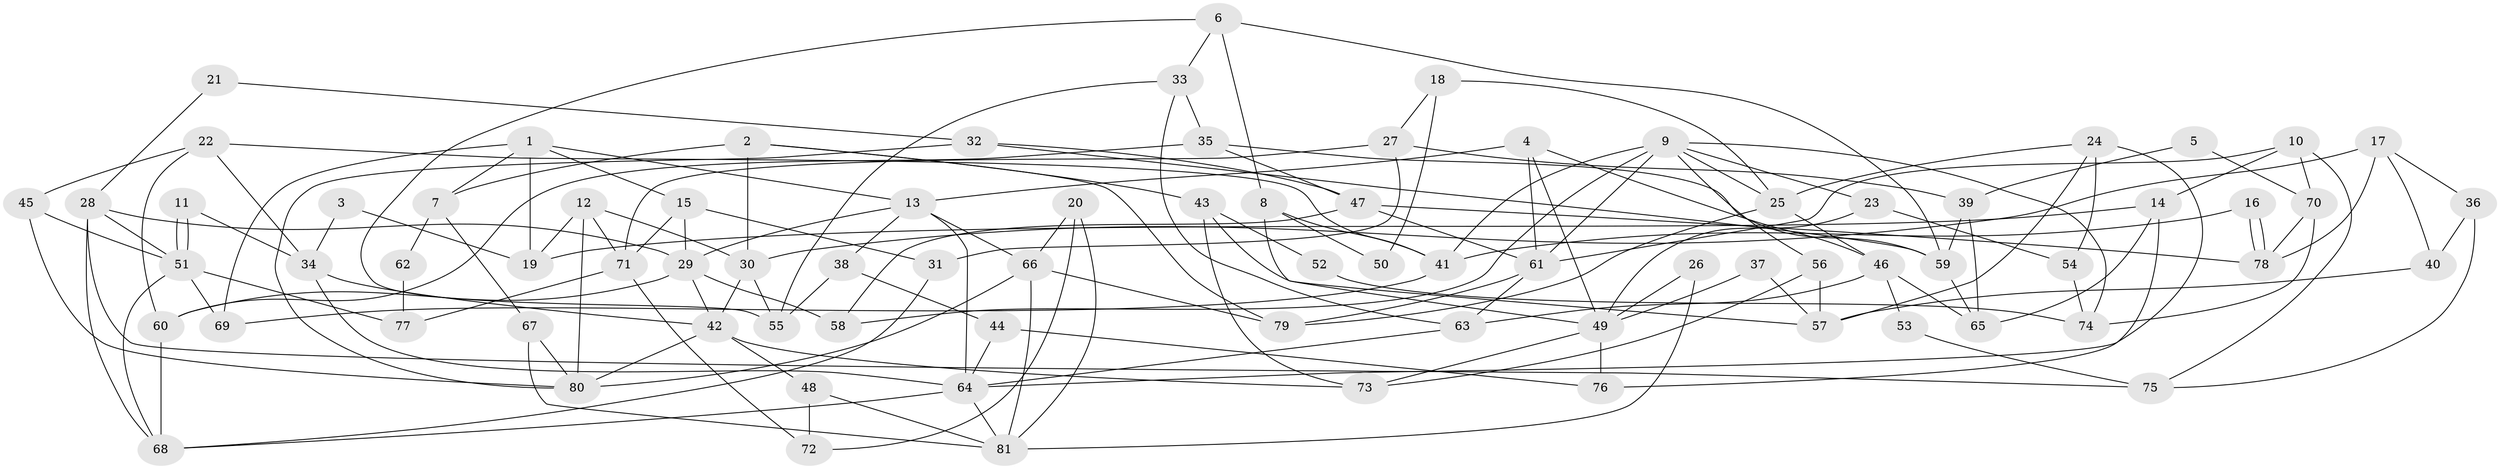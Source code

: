 // coarse degree distribution, {8: 0.08163265306122448, 6: 0.16326530612244897, 4: 0.20408163265306123, 2: 0.12244897959183673, 5: 0.14285714285714285, 7: 0.10204081632653061, 3: 0.12244897959183673, 9: 0.04081632653061224, 10: 0.02040816326530612}
// Generated by graph-tools (version 1.1) at 2025/52/02/27/25 19:52:02]
// undirected, 81 vertices, 162 edges
graph export_dot {
graph [start="1"]
  node [color=gray90,style=filled];
  1;
  2;
  3;
  4;
  5;
  6;
  7;
  8;
  9;
  10;
  11;
  12;
  13;
  14;
  15;
  16;
  17;
  18;
  19;
  20;
  21;
  22;
  23;
  24;
  25;
  26;
  27;
  28;
  29;
  30;
  31;
  32;
  33;
  34;
  35;
  36;
  37;
  38;
  39;
  40;
  41;
  42;
  43;
  44;
  45;
  46;
  47;
  48;
  49;
  50;
  51;
  52;
  53;
  54;
  55;
  56;
  57;
  58;
  59;
  60;
  61;
  62;
  63;
  64;
  65;
  66;
  67;
  68;
  69;
  70;
  71;
  72;
  73;
  74;
  75;
  76;
  77;
  78;
  79;
  80;
  81;
  1 -- 13;
  1 -- 69;
  1 -- 7;
  1 -- 15;
  1 -- 19;
  2 -- 30;
  2 -- 79;
  2 -- 7;
  2 -- 43;
  3 -- 19;
  3 -- 34;
  4 -- 61;
  4 -- 46;
  4 -- 13;
  4 -- 49;
  5 -- 39;
  5 -- 70;
  6 -- 59;
  6 -- 33;
  6 -- 8;
  6 -- 55;
  7 -- 62;
  7 -- 67;
  8 -- 41;
  8 -- 49;
  8 -- 50;
  9 -- 61;
  9 -- 58;
  9 -- 23;
  9 -- 25;
  9 -- 41;
  9 -- 56;
  9 -- 74;
  10 -- 14;
  10 -- 75;
  10 -- 61;
  10 -- 70;
  11 -- 34;
  11 -- 51;
  11 -- 51;
  12 -- 80;
  12 -- 19;
  12 -- 30;
  12 -- 71;
  13 -- 64;
  13 -- 29;
  13 -- 38;
  13 -- 66;
  14 -- 65;
  14 -- 76;
  14 -- 19;
  15 -- 29;
  15 -- 31;
  15 -- 71;
  16 -- 41;
  16 -- 78;
  16 -- 78;
  17 -- 30;
  17 -- 78;
  17 -- 36;
  17 -- 40;
  18 -- 27;
  18 -- 25;
  18 -- 50;
  20 -- 66;
  20 -- 72;
  20 -- 81;
  21 -- 28;
  21 -- 32;
  22 -- 60;
  22 -- 34;
  22 -- 41;
  22 -- 45;
  23 -- 49;
  23 -- 54;
  24 -- 25;
  24 -- 54;
  24 -- 57;
  24 -- 64;
  25 -- 46;
  25 -- 79;
  26 -- 49;
  26 -- 81;
  27 -- 71;
  27 -- 31;
  27 -- 39;
  28 -- 29;
  28 -- 51;
  28 -- 68;
  28 -- 75;
  29 -- 42;
  29 -- 58;
  29 -- 60;
  30 -- 42;
  30 -- 55;
  31 -- 68;
  32 -- 80;
  32 -- 47;
  32 -- 59;
  33 -- 63;
  33 -- 55;
  33 -- 35;
  34 -- 64;
  34 -- 42;
  35 -- 60;
  35 -- 47;
  35 -- 59;
  36 -- 40;
  36 -- 75;
  37 -- 57;
  37 -- 49;
  38 -- 55;
  38 -- 44;
  39 -- 59;
  39 -- 65;
  40 -- 57;
  41 -- 69;
  42 -- 80;
  42 -- 73;
  42 -- 48;
  43 -- 73;
  43 -- 52;
  43 -- 57;
  44 -- 64;
  44 -- 76;
  45 -- 51;
  45 -- 80;
  46 -- 65;
  46 -- 63;
  46 -- 53;
  47 -- 61;
  47 -- 58;
  47 -- 78;
  48 -- 81;
  48 -- 72;
  49 -- 73;
  49 -- 76;
  51 -- 68;
  51 -- 69;
  51 -- 77;
  52 -- 74;
  53 -- 75;
  54 -- 74;
  56 -- 57;
  56 -- 73;
  59 -- 65;
  60 -- 68;
  61 -- 79;
  61 -- 63;
  62 -- 77;
  63 -- 64;
  64 -- 81;
  64 -- 68;
  66 -- 80;
  66 -- 79;
  66 -- 81;
  67 -- 81;
  67 -- 80;
  70 -- 78;
  70 -- 74;
  71 -- 72;
  71 -- 77;
}
